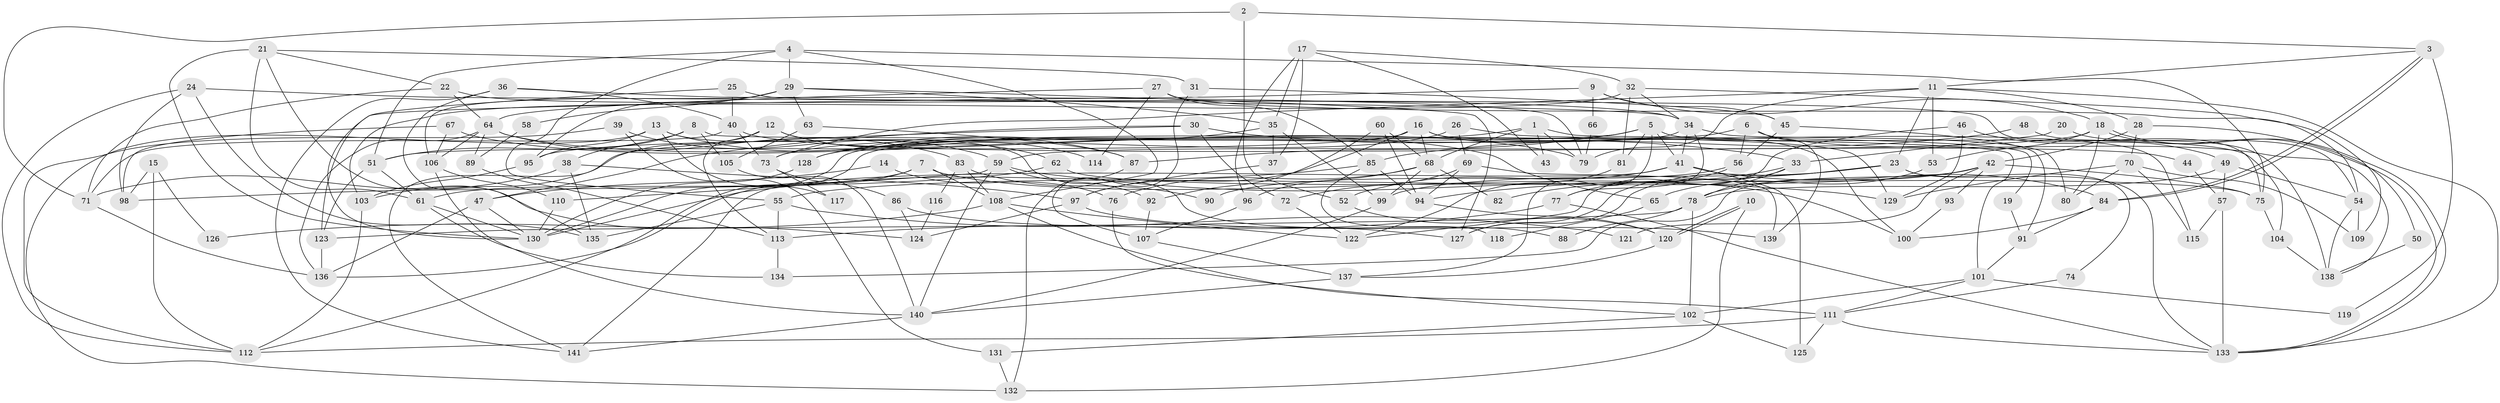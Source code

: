 // Generated by graph-tools (version 1.1) at 2025/36/03/09/25 02:36:17]
// undirected, 141 vertices, 282 edges
graph export_dot {
graph [start="1"]
  node [color=gray90,style=filled];
  1;
  2;
  3;
  4;
  5;
  6;
  7;
  8;
  9;
  10;
  11;
  12;
  13;
  14;
  15;
  16;
  17;
  18;
  19;
  20;
  21;
  22;
  23;
  24;
  25;
  26;
  27;
  28;
  29;
  30;
  31;
  32;
  33;
  34;
  35;
  36;
  37;
  38;
  39;
  40;
  41;
  42;
  43;
  44;
  45;
  46;
  47;
  48;
  49;
  50;
  51;
  52;
  53;
  54;
  55;
  56;
  57;
  58;
  59;
  60;
  61;
  62;
  63;
  64;
  65;
  66;
  67;
  68;
  69;
  70;
  71;
  72;
  73;
  74;
  75;
  76;
  77;
  78;
  79;
  80;
  81;
  82;
  83;
  84;
  85;
  86;
  87;
  88;
  89;
  90;
  91;
  92;
  93;
  94;
  95;
  96;
  97;
  98;
  99;
  100;
  101;
  102;
  103;
  104;
  105;
  106;
  107;
  108;
  109;
  110;
  111;
  112;
  113;
  114;
  115;
  116;
  117;
  118;
  119;
  120;
  121;
  122;
  123;
  124;
  125;
  126;
  127;
  128;
  129;
  130;
  131;
  132;
  133;
  134;
  135;
  136;
  137;
  138;
  139;
  140;
  141;
  1 -- 128;
  1 -- 68;
  1 -- 19;
  1 -- 43;
  1 -- 79;
  2 -- 3;
  2 -- 71;
  2 -- 52;
  3 -- 11;
  3 -- 84;
  3 -- 84;
  3 -- 119;
  4 -- 29;
  4 -- 108;
  4 -- 51;
  4 -- 55;
  4 -- 75;
  5 -- 137;
  5 -- 41;
  5 -- 81;
  5 -- 87;
  5 -- 95;
  5 -- 104;
  6 -- 112;
  6 -- 56;
  6 -- 138;
  6 -- 139;
  7 -- 100;
  7 -- 61;
  7 -- 108;
  7 -- 136;
  8 -- 101;
  8 -- 38;
  8 -- 51;
  8 -- 105;
  9 -- 18;
  9 -- 123;
  9 -- 45;
  9 -- 66;
  10 -- 120;
  10 -- 120;
  10 -- 132;
  11 -- 23;
  11 -- 28;
  11 -- 53;
  11 -- 73;
  11 -- 79;
  11 -- 133;
  12 -- 113;
  12 -- 141;
  12 -- 62;
  12 -- 114;
  13 -- 95;
  13 -- 87;
  13 -- 88;
  13 -- 117;
  13 -- 132;
  14 -- 76;
  14 -- 47;
  15 -- 98;
  15 -- 112;
  15 -- 126;
  16 -- 51;
  16 -- 115;
  16 -- 68;
  16 -- 97;
  16 -- 100;
  17 -- 35;
  17 -- 32;
  17 -- 37;
  17 -- 43;
  17 -- 96;
  18 -- 59;
  18 -- 133;
  18 -- 133;
  18 -- 53;
  18 -- 80;
  19 -- 91;
  20 -- 33;
  20 -- 54;
  21 -- 61;
  21 -- 130;
  21 -- 22;
  21 -- 31;
  21 -- 124;
  22 -- 34;
  22 -- 64;
  22 -- 71;
  23 -- 99;
  23 -- 133;
  23 -- 74;
  23 -- 94;
  23 -- 127;
  24 -- 98;
  24 -- 135;
  24 -- 34;
  24 -- 112;
  25 -- 40;
  25 -- 75;
  25 -- 130;
  26 -- 129;
  26 -- 69;
  26 -- 73;
  27 -- 64;
  27 -- 85;
  27 -- 54;
  27 -- 114;
  28 -- 70;
  28 -- 42;
  28 -- 50;
  29 -- 127;
  29 -- 106;
  29 -- 35;
  29 -- 58;
  29 -- 63;
  29 -- 95;
  30 -- 47;
  30 -- 103;
  30 -- 33;
  30 -- 72;
  31 -- 107;
  31 -- 45;
  32 -- 34;
  32 -- 103;
  32 -- 81;
  32 -- 109;
  33 -- 127;
  33 -- 78;
  33 -- 82;
  34 -- 77;
  34 -- 41;
  34 -- 80;
  34 -- 130;
  35 -- 37;
  35 -- 99;
  35 -- 128;
  36 -- 79;
  36 -- 141;
  36 -- 40;
  36 -- 135;
  37 -- 97;
  38 -- 135;
  38 -- 71;
  38 -- 97;
  39 -- 59;
  39 -- 112;
  39 -- 131;
  40 -- 73;
  40 -- 44;
  40 -- 71;
  41 -- 52;
  41 -- 84;
  41 -- 125;
  41 -- 141;
  42 -- 78;
  42 -- 75;
  42 -- 55;
  42 -- 93;
  42 -- 121;
  42 -- 134;
  44 -- 57;
  45 -- 56;
  45 -- 91;
  46 -- 122;
  46 -- 49;
  46 -- 129;
  47 -- 130;
  47 -- 136;
  48 -- 138;
  48 -- 85;
  49 -- 54;
  49 -- 78;
  49 -- 57;
  50 -- 138;
  51 -- 61;
  51 -- 123;
  52 -- 120;
  53 -- 65;
  54 -- 109;
  54 -- 138;
  55 -- 113;
  55 -- 121;
  55 -- 135;
  56 -- 77;
  56 -- 90;
  57 -- 133;
  57 -- 115;
  58 -- 89;
  59 -- 110;
  59 -- 140;
  59 -- 92;
  59 -- 129;
  60 -- 94;
  60 -- 68;
  60 -- 92;
  61 -- 130;
  61 -- 134;
  62 -- 75;
  62 -- 98;
  63 -- 87;
  63 -- 105;
  64 -- 136;
  64 -- 65;
  64 -- 83;
  64 -- 89;
  64 -- 106;
  65 -- 118;
  66 -- 79;
  67 -- 79;
  67 -- 106;
  67 -- 98;
  68 -- 99;
  68 -- 76;
  68 -- 82;
  68 -- 96;
  69 -- 139;
  69 -- 72;
  69 -- 94;
  70 -- 129;
  70 -- 80;
  70 -- 109;
  70 -- 115;
  71 -- 136;
  72 -- 122;
  73 -- 86;
  73 -- 117;
  74 -- 111;
  75 -- 104;
  76 -- 102;
  77 -- 113;
  77 -- 133;
  78 -- 123;
  78 -- 88;
  78 -- 102;
  81 -- 122;
  83 -- 108;
  83 -- 90;
  83 -- 116;
  84 -- 91;
  84 -- 100;
  85 -- 130;
  85 -- 94;
  85 -- 118;
  86 -- 124;
  86 -- 127;
  87 -- 132;
  89 -- 113;
  91 -- 101;
  92 -- 107;
  93 -- 100;
  94 -- 120;
  95 -- 103;
  96 -- 107;
  97 -- 124;
  97 -- 139;
  99 -- 140;
  101 -- 111;
  101 -- 102;
  101 -- 119;
  102 -- 125;
  102 -- 131;
  103 -- 112;
  104 -- 138;
  105 -- 140;
  106 -- 140;
  106 -- 110;
  107 -- 137;
  108 -- 111;
  108 -- 122;
  108 -- 126;
  110 -- 130;
  111 -- 133;
  111 -- 125;
  111 -- 112;
  113 -- 134;
  116 -- 124;
  120 -- 137;
  123 -- 136;
  128 -- 130;
  131 -- 132;
  137 -- 140;
  140 -- 141;
}
